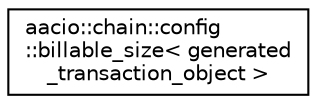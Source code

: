 digraph "Graphical Class Hierarchy"
{
  edge [fontname="Helvetica",fontsize="10",labelfontname="Helvetica",labelfontsize="10"];
  node [fontname="Helvetica",fontsize="10",shape=record];
  rankdir="LR";
  Node0 [label="aacio::chain::config\l::billable_size\< generated\l_transaction_object \>",height=0.2,width=0.4,color="black", fillcolor="white", style="filled",URL="$structaacio_1_1chain_1_1config_1_1billable__size_3_01generated__transaction__object_01_4.html"];
}
